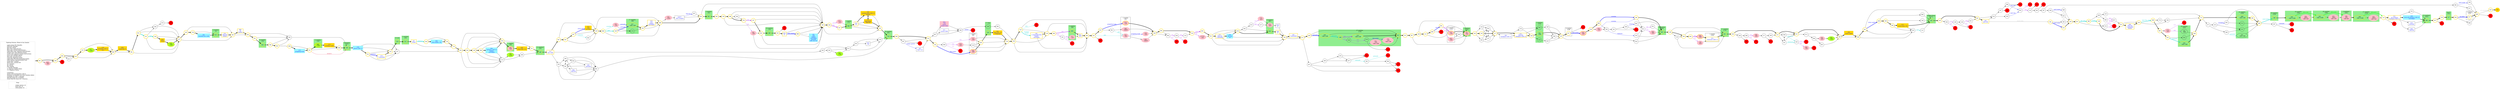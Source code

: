 digraph "Fighting Fantasy: Blood of the Zombies" {
	// graph defaults
	rankdir=LR
	mclimit=20
	nodesep=.3 // changes horizontal separation of nodes
	ranksep=.4 // changes vertical separation of nodes
	node [height=.7
		width=.7
		shape=ellipse]

	shop [label = "Shop\n\n \
		rubber gloves: $1\l \
		hack saw: $1\l \
		steel pulley: $1\l"
		color = "gray"
		shape = "box"]

	// a box for a graph label
	// note that you can override the defaults set above
	myTitle [label = "Fighting Fantasy: Blood of the Zombie\n\n \
		Light Green Fill: Benefits\l \
		Pink Fill: Damage\l \
		Red Fill: Death\l \
		Blue Text: Items/Events\l \
		Blue Line: Forced Items/Events\l \
		Light Blue Line: Optional Items/Events\l \
		Purple Line: Dice Related Events\l \
		Green Line: Special Combat Instructions\l \
		Grey Line: Hidden Option\l \
		Red Line: Possible Error\l \
		Gold Fill: Required Nodes\l \
		Light Blue Fill: Recommended Nodes\l \
		Gold Outline: Recommended Path\l \
		Green Box: Combat\l \
		White Box: Zombie Kill\l \
		ST: Stamina\l \
		AT: Attack\l \
		ZB: Zombie\l \
		*: Double Damage\l \
		**: Special Combat Rules\l \
		***: Negative Status\l\l \
		Comments:\l \
		Starts with barehanded (1d6-3). \l \
		Numbers in brackets are total zombies killed.\l \
		Grenades do 2d6+1 damage.\l \
		Med Kit heals for 4 stamina.\l \
		Small Med Kit heals for 2 stamina.\l"
		color = "gray"
		shape = "box"]

	subgraph Required {
		node [style = "filled" color = "gold" fillcolor = "gold" fontcolor = "blue" shape = "rect"]
		178
		036
		329
		273
		349
		111
		105
		272
		351
		296
		077
		225 [fontcolor = "black" shape = "octagon"]
	}

	subgraph Optional {
		node [style = "filled" color = "cadetblue1" fillcolor = "cadetblue1" fontcolor = "blue" shape = "rect"]
		291
		170
		136
		063
		304
		181
		239
		236
	}


	subgraph Recommended {
		node [penwidth=3 color = "gold"]
		001
		194
		345
		073
		255
		317 [style = "filled" fillcolor = "greenyellow"]
		178 [shape = "rect" fontcolor = "blue"]
		093
		036
		391
		051
		131
		229
		329
		028 [style = "filled" fillcolor = "greenyellow"]
		157
		103
		378
		291 [shape = "rect" fontcolor = "blue"]
		013
		235 [shape = "rect" fontcolor = "blue"]
		265
		084 [shape = "rect" fontcolor = "blue"]
		202
		141
		244
		395
		032
		009
		170 [shape = "rect" fontcolor = "blue"]
		321
		069 [style = "filled" fillcolor = "greenyellow"]
		273 [shape = "rect" fontcolor = "blue"]
		309
		109
		136 [shape = "rect" fontcolor = "blue"]
		152
		078 [shape = "rect" fontcolor = "blue"]
		210
		379
		122
		187 [shape = "rect" fontcolor = "blue"]
		018
		063 [shape = "rect" fontcolor = "blue"]
		278
		173
		250
		354
		126
		386
		304 [shape = "rect" fontcolor = "blue"]
		223
		089 [style = "filled" fillcolor = "pink"]
		349
		311
		148
		373 [shape = "rect" fontcolor = "blue"]
		047
		347
		297
		111
		129
		066
		259
		357
		145
		213 [shape = "rect" fontcolor = "blue"]
		388
		025
		301
		365
		139
		288
		324
		167
		041
		189
		232
		056 [shape = "rect" fontcolor = "blue"]
		086
		181 [shape = "rect" fontcolor = "blue"]
		160
		204
		237
		399
		334 [shape = "rect" fontcolor = "blue"]
		105
		272
		252
		176
		006
		155
		135
		340 [style = "filled" fillcolor = "pink"]
		026
		143
		351
		276
		226
		133
		162 [shape = "rect" fontcolor = "blue"]
		119
		290
		363
		083 [shape = "rect" fontcolor = "blue"]
		030
		322
		015
		314 [style = "filled" fillcolor = "pink"]
		359
		393
		124
		042
		221
		137 [shape = "rect" fontcolor = "blue"]
		239 [shape = "rect" fontcolor = "blue"]
		076
		053
		268 [shape = "rect" fontcolor = "blue"]
		183
		302 [shape = "rect" fontcolor = "blue"]
		271
		339
		200
		108
		253
		017
		215
		007
		146
		112
		046
		361
		231 [style = "filled" fillcolor = "pink"]
		367 [style = "filled" fillcolor = "pink"]
		316
		159
		177
		222 [shape = "rect" fontcolor = "blue"]
		258
		142
		123
		257
		050 [style = "filled" fillcolor = "pink"]
		234
		080
		185
		045
		149
		294
		005
		098 [style = "filled" fillcolor = "pink"]
		070
		341
		245
		212
		312
		193
		296 [shape = "rect" fontcolor = "blue"]
		238
		201
		358
		328
		264
		077 [shape = "rect" fontcolor = "blue"]
		158
		019
		207
		283 [shape = "rect" fontcolor = "blue"]
		161
		372
		230
		057
		380
		138
		251
		090 [shape = "rect" fontcolor = "blue"]
		320
		396
		082
		310
		209
		298
		172
		008
		382
		040
		199
		280
		182
		168
		360
		110
		224 [shape = "rect" fontcolor = "blue"]
		236 [shape = "rect" fontcolor = "blue"]
		369
		247
		144
		117
		044
		217
		400
		333
		225
	}

	subgraph Combat {
		style = "filled" color = "palegreen2"
		subgraph cluster_ZOMBIE1 {
			label = "2 zombies\n (2)"
			013
		}

		subgraph cluster_ZOMBIE2 {
			label = "8 zombies\n (10)"
			244
		}

		subgraph cluster_ZOMBIE3 {
			label = "3 zombies\n (13)"
			069 [label = "\N\n +2ST"]
		}

		subgraph cluster_ZOMBIE4 {
			label = "4 zombies\n (17)"
			109
		}

		subgraph cluster_RAT {
			label = "15 rats"
			379
		}

		subgraph cluster_ZOMBIE5 {
			label = "2 zombies\n (19)"
			122
		}

		subgraph cluster_ZOMBIE6 {
			label = "1 zombie\n (20)"
			089 [label = "\N\n -1ST"]
		}

		subgraph cluster_ZOMBIE7 {
			label = "12 zombies*\n (32)"
			148
		}

		subgraph cluster_ZOMBIE8 {
			label = "17 zombies\n (49)"
			357 [label = "\N\n -2d6+1ZB"]
			270
		}

		subgraph cluster_ZOMBIE9 {
			label = "2 zombies\n (51)"
			301
		}

		subgraph cluster_ZOMBIE10 {
			label = "19 zombies\n (70)"
			189
		}

		subgraph cluster_ZOMBIE11 {
			label = "1 zombie\n (71)"
			399
		}

		subgraph cluster_ZOMBIE12 {
			label = "16 zombies\n (87)"
			176
		}

		subgraph cluster_DOGS {
			label = "17 dogs"
			143
			326 [label = "\N*"]
		}

		subgraph cluster_ZOMBIE14 {
			label = "6 zombies\n (97)"
			053
			375 [style = "filled" color = "pink" label = "\N\n -6ST"]
		}

		subgraph cluster_ZOMBIE15 {
			label = "27 zombies\n (124)"
			017
			079
			108
			184
			200 [label = "\N\n -2d6+1ZB"]
			253 [label = "\N\n -2d6+1ZB"]
			275 [style = "filled" color = "pink" label = "\N\n -2ST\n -2d6+1ZB"]
			352 [style = "filled" color = "pink" label = "\N\n -2ST\n -2d6+1ZB"]
		}

		subgraph cluster_ZOMBIE17 {
			label = "7 zombies\n (132)"
			367 [label = "\N\n -2ST"]
		}

		subgraph cluster_ZOMBIE18 {
			label = "2 zombies\n (134)"
			303
			318
			142 [label = "\N\n -2ZB"]
		}

		subgraph cluster_ZOMBIE20 {
			label = "20 zombies\n (158)"
			045
		}

		subgraph cluster_ZOMBIE22 {
			label = "17 zombies\n (176)"
			341
		}

		subgraph cluster_ZOMBIE_KONG {
			label = "Zombie Kong\n (177)"
			158
		}

		subgraph cluster_ZOMBIE23 {
			label = "28 zombies\n (205)"
			195 [label = "\N\n -9ZB"]
			262
			209 [label = "\N\n -2d6+1ZB"]
		}

		subgraph cluster_ZOMBIE24 {
			label = "24 zombies\n (229)"
			008 [label = "\N\n -2d6+1ZB"]
			074
			151
			331 [label = "\N\n -2d6+1ZB"]
		}

		subgraph cluster_ZOMBIE25 {
			label = "10 zombies\n (239)"
			199
		}

		subgraph cluster_ZOMBIE26 {
			label = "24 zombies\n (263)"
			280 [label = "\N\n -2d6+15ZB"]
			256 [style = "filled" color = "pink" label = "\N\n -ZBST\n 1d6+2AT"]
		}

		subgraph cluster_ZOMBIE27 {
			label = "26 zombies\n (289)"
			182 [label = "\N\n -2d6+15ZB"]
			022 [style = "filled" color = "pink" label = "\N\n -ZBST\n 1d6+2AT"]
		}

		subgraph cluster_ZOMBIE28 {
			label = "2 zombies*\n (291)"
			168 [style = "filled" color = "pink" label = "\N\n -4ST\n 1d6-3AT"]
		}

		subgraph cluster_ZOMBIE29 {
			label = "27 zombies\n (318)"
			360 [label = "\N\n -2d6+15ZB"]
			325 [style = "filled" color = "pink" label = "\N\n -ZBST\n 1d6+2AT"]
		}

		subgraph cluster_ZOMBIE30 {
			label = "13 zombies*\n (331)"
			369
		}
		
		subgraph cluster_ZOMBIE33 {
			label = "2 zombies\n (90)"
			363
			371 [style = "filled" color = "pink" label = "\N\n -1ST"]
		}
		subgraph cluster_YURR {
			label = "Yurr**\n (332)"
			117
		}
	}

	subgraph cluster_ZOMBIE13 {
		label = "1 zombie\n (88)"
		218
		115 [style = "filled" color = "pink" label = "\N\n -3ST"]
		340 [label = "\N\n -3ST"]
	}

	subgraph cluster_ZOMBIE16 {
		label = "1 zombie\n (125)"
		002 [style = "filled" color = "pink" label = "\N\n -3ST"]
		231 [label = "\N\n -1ST"]
	}

	subgraph cluster_ZOMBIE19 {
		label = "4 zombie\n (138)"
		257
	}

	subgraph cluster_ZOMBIE21 {
		label = "1 zombie\n (159)"
		070
	}

	subgraph cluster_ZOMBIE31 {
		label = "1 zombie\n (333)"
		217
	}

	subgraph cluster_ZOMBIE32 {
		label = "1 zombie\n (91)"
		242 [style = "filled" color = "pink" label = "\N\n -2ST"]
		314 [label = "\N\n -1ST"]
		368 [style = "filled" color = "pink" label = "\N\n -2d6ST"]
	}

	subgraph Death {
		node [style = "filled" color = "red"]
		010
		011
		039
		065
		067
		087
		101
		104
		128
		134
		154
		163
		165
		174
		186
		196
		205
		211
		216
		219
		228
		241
		243
		254
		266
		286
		289
		292
		299
		307
		315
		374
		376
		353
		383
		389
		390
		392
	}

	subgraph Boost {
		node [style = "filled" color = "greenyellow"]
		028 [label = "\N\n +3ST"]
		260 [label = "\N\n +2ST"]
		295 [label = "\N\n +2ST"]
		306 [label = "\N\n +2ST"]
		317 [label = "\N\n +2ST"]
	}

	subgraph Damage {
		node [style = "filled" color = "pink"]
		023 [shape = "rect" fontcolor = "blue" label = "\N\n -1ST\n armor\n sword (1d6)"]
		050 [label = "\N\n -4ST"]
		059 [label = "\N\n -3ST"]
		075 [label = "\N\n -2ST"]
		098 [label = "\N\n -3ST"]
		130 [label = "\N\n -6ST"]
		070 [shape = "rect" fontcolor = "blue" label = "\N\n chainsaw (2d6+3)"]
		099 [label = "\N\n -2d6ST"]
		150 [label = "\N\n -1ST"]
		171 [label = "\N***\n -2ST"]
		175 [label = "\N\n -4ST"]
		179 [label = "\N\n -3ST"]
		188 [label = "\N\n -3ST"]
		192 [label = "\N\n -1ST"]
		261 [label = "\N\n -10ST"]
		308 [label = "\N\n -4ST"]
		319 [label = "\N\n -6ST"]
		343 [label = "\N\n -1ST"]
		366 [label = "\N\n -3ST"]
		381 [label = "\N\n -5ST"]
		398 [label = "\N\n -4ST"]
	}

	subgraph Key_Item {
		node [fontcolor = "blue" shape = "rect"]
		016 [label = "\N\n grenade"]
		020 [label = "\N\n $7"]
		036 [label = "\N\n small key: 9"]
		048 [label = "\N\n Med Kit"]
		056 [label = "\N\n $7"]
		061 [label = "\N\n Yurr: 121"]
		063 [label = "\N\n lock combo: 181"]
		071 [label = "\N\n sword (1d6)"]
		077 [label = "\N\n stock room: 161"]
		078 [label = "\N\n 2 grenades"]
		083 [label = "\N\n $10"]
		084 [label = "\N\n $2\n bullets"]
		090 [label = "\N\n Med Kit\n 2 grenades\n bullets"]
		092 [label = "\N\n handgun (1d6+2)"]
		106 [label = "\N***\n -best weapon\n"]
		105 [label = "\N\n machine gun (2d6+5)\n bullets"]
		111 [label = "\N\n $45\n car keys"]
		136 [label = "\N\n pistol (1d6+2)"]
		137 [label = "\N\n Med Kit\n 2 grenades"]
		162 [label = "\N\n 2 small Med Kits\n bullets\n cartridges"]
		170 [label = "\N\n grappling hook"]
		178 [label = "\N\n penknife (1d6-2)\n $15"]
		181 [label = "\N\n $44\n bullets\n cartridges\n grenade\n info: my car"]
		187 [label = "\N\n locket"]
		208 [label = "\N\n Med Kit"]
		213 [label = "\N\n $15\n bullets\n cartridges"]
		222 [label = "\N\n Med Kit\n handgun (1d6+2)"]
		224 [label = "\N\n -all weapons\n handgun (1d6+2)"]
		235 [label = "\N\n Med Kit\n bullets"]
		236 [label = "\N\n sawn-off shotgun (1d6+4)\n cartridges"]
		239 [label = "\N\n lab coat\n $3"]
		263 [label = "\N\n $4"]
		268 [label = "\N\n $7"]
		272 [label = "\N\n flak jacket\n Med Kit"]
		273 [label = "\N\n crowbar (1d6)"]
		283 [label = "\N\n gate key"]
		291 [label = "\N\n baseball bat (1d6)"]
		293 [label = "\N\n grenade"]
		296 [label = "\N\n white rabbit"]
		302 [label = "\N\n 3 grenades"]
		304 [label = "\N\n shotgun (1d6+5)\n bullets\n cartridges"]
		329 [label = "\N\n Shop"]
		334 [label = "\N\n $5"]
		349 [label = "\N\n brass key: 111"]
		351 [label = "\N\n keys No. 1-8\n 2 Med Kit"]
		373 [label = "\N\n axe (1d6)"]
	}

	{
		rank = same
		105
		272
	}
	
	{
		rank = same
		033
		147
	}
	
	{
		rank = same
		038
		197
	}
	
	{
		rank = same
		281
		246
	}

	myTitle -> 001 [penwidth = 3]
	001 -> 059
	001 -> 194 [penwidth = 3]
	002 -> 336
	002 -> 367
	003 -> 193
	004 -> 389 [color = "purple" fontcolor = "purple" label = "1-3"]
	004 -> 058 [color = "purple" fontcolor = "purple" label = "4-6"]
	005 -> 130 [color = "purple" fontcolor = "purple" label = "1-3"]
	005 -> 098 [penwidth = 3 color = "purple" fontcolor = "purple" label = "4-6"]
	006 -> 397
	006 -> 155 [penwidth = 3]
	007 -> 146 [penwidth = 3]
	007 -> 367
	008 -> 382 [penwidth = 3]
	009 -> 170 [penwidth = 3]
	009 -> 321
	010
	011
	012 -> 054
	012 -> 220
	013 -> 235 [penwidth = 3]
	014 -> 107
	014 -> 350
	015 -> 314 [penwidth = 3 color = "blue" fontcolor = "blue" label = "grappling hook"]
	015 -> 091
	016 -> 369
	017 -> 215 [penwidth = 3]
	018 -> 063 [penwidth = 3]
	018 -> 278
	019 -> 356
	019 -> 207 [penwidth = 3]
	020 -> 183
	021 -> 073
	022 -> 168
	023 -> 248
	024 -> 045
	024 -> 031
	025 -> 301 [penwidth = 3]
	025 -> 160
	026 -> 143 [penwidth = 3]
	026 -> 276
	027 -> 251
	028 -> 157 [penwidth = 3]
	029 -> 123
	029 -> 384
	030 -> 322 [penwidth = 3]
	031 -> 188 [color = "purple" fontcolor = "purple" label = "1-3"]
	031 -> 335 [color = "purple" fontcolor = "purple" label = "4-6"]
	032 -> 009 [penwidth = 3 color = "grey" fontcolor = "grey" label = "small key"]
	032 -> 385
	033 -> 177
	033 -> 147 [dir = "both"]
	034 -> 293
	034 -> 281
	034 -> 081
	035 -> 205 [color = "purple" fontcolor = "purple" label = "1-3"]
	035 -> 114 [color = "purple" fontcolor = "purple" label = "4-6"]
	036 -> 391 [penwidth = 3]
	037 -> 010
	037 -> 180
	037 -> 163
	038 -> 312
	038 -> 197 [dir = "both"]
	038 -> 203 [color = "cyan3" fontcolor = "cyan3" label = "chainsaw"]
	039
	040 -> 199 [penwidth = 3 color = "cyan3" fontcolor = "cyan3" label = "steel pulley"]
	040 -> 387
	041 -> 189 [penwidth = 3]
	041 -> 160
	042 -> 221 [penwidth = 3]
	043 -> 128
	043 -> 287
	044 -> 217 [penwidth = 3 color = "blue" fontcolor = "blue" label = "car keys"]
	044 -> 096
	045 -> 149 [penwidth = 3]
	046 -> 361 [penwidth = 3 color = "blue" fontcolor = "blue" label = "gun"]
	046 -> 186
	047 -> 347 [penwidth = 3]
	047 -> 129
	048 -> 369
	049 -> 383 [color = "purple" fontcolor = "purple" label = "1-2"]
	049 -> 319 [color = "purple" fontcolor = "purple" label = "3-4"]
	049 -> 115 [color = "purple" fontcolor = "purple" label = "5-6"]
	050 -> 234 [penwidth = 3]
	051 -> 131 [penwidth = 3 color = "cyan3" fontcolor = "cyan3" label = "$"]
	051 -> 157
	051 -> 284
	052 -> 230
	053 -> 268 [penwidth = 3]
	054 -> 263
	054 -> 220
	055 -> 207
	056 -> 086 [penwidth = 3 color = "blue" fontcolor = "blue" label = "lock combo"]
	056 -> 160
	057 -> 214
	057 -> 380 [penwidth = 3 color = "cyan3" fontcolor = "cyan3" label = "lab coat"]
	058 -> 211 [color = "purple" fontcolor = "purple" label = "1-3"]
	058 -> 153 [color = "purple" fontcolor = "purple" label = "4-6"]
	059 -> 194
	060 -> 158
	061 -> 155
	062 -> 045
	062 -> 031
	063 -> 278 [penwidth = 3]
	064 -> 010
	064 -> 163
	065
	066 -> 259 [penwidth = 3 color = "cyan3" fontcolor = "cyan3" label = "gun"]
	066 -> 192 [color = "cyan3" fontcolor = "cyan3" label = "crowbar"]
	066 -> 388
	067
	068 -> 230
	069 -> 273 [penwidth = 3]
	070 -> 341 [penwidth = 3]
	071 -> 248
	072 -> 193
	072 -> 094
	073 -> 255 [penwidth = 3]
	073 -> 093
	074 -> 040
	075 -> 399
	076 -> 053 [penwidth = 3]
	076 -> 344
	077 -> 323
	077 -> 158 [penwidth = 3]
	078 -> 210 [penwidth = 3]
	078 -> 337
	079 -> 275 [color = "blue" fontcolor = "blue" label = "flak jacket"]
	079 -> 228
	080 -> 185 [penwidth = 3 color = "blue" fontcolor = "blue" label = "crowbar"]
	080 -> 300
	081 -> 176 [weight = 0.5]
	082 -> 310 [penwidth = 3]
	082 -> 179
	083 -> 030 [penwidth = 3]
	084 -> 202 [penwidth = 3]
	085 -> 100 [color = "blue" fontcolor = "blue" label = "gold locket"]
	085 -> 227
	086 -> 181 [penwidth = 3 color = "grey" fontcolor = "grey" label = "lock combo"]
	086 -> 160
	087
	088 -> 174 [color = "purple" fontcolor = "purple" label = "1-4"]
	088 -> 398 [color = "purple" fontcolor = "purple" label = "5-6"]
	089 -> 349 [penwidth = 3]
	090 -> 320 [penwidth = 3]
	091 -> 242 [color = "cyan3" fontcolor = "cyan3" label = "gun"]
	091 -> 368
	092 -> 279
	092 -> 222
	093 -> 036 [penwidth = 3]
	093 -> 391
	094 -> 308
	094 -> 003
	095 -> 226
	096 -> 400
	097 -> 023
	097 -> 071
	097 -> 248
	098 -> 070 [penwidth = 3]
	099 -> 359
	100 -> 400
	101
	102 -> 374
	102 -> 190
	103 -> 378 [penwidth = 3]
	103 -> 265
	104
	105 -> 272 [penwidth = 3 dir = "both"]
	105 -> 252
	106 -> 267 [color = "blue" fontcolor = "blue" label = "-Med Kit"]
	106 -> 025
	107 -> 266
	107 -> 394
	108 -> 184 [color = "purple" fontcolor = "purple" label = "1-3"]
	108 -> 253 [penwidth = 3 color = "purple" fontcolor = "purple" label = "4-6"]
	109 -> 136 [penwidth = 3]
	110 -> 292
	110 -> 224 [penwidth = 3]
	111 -> 129 [penwidth = 3]
	112 -> 046 [penwidth = 3]
	112 -> 367
	113 -> 295
	113 -> 198
	114 -> 390
	114 -> 043
	115 -> 026
	115 -> 276
	116 -> 177
	116 -> 033
	116 -> 147
	117 -> 044 [penwidth = 3]
	118 -> 294
	118 -> 341
	119 -> 290 [penwidth = 3]
	119 -> 030
	120 -> 172
	121 -> 158
	122 -> 187 [penwidth = 3]
	123 -> 257 [penwidth = 3]
	123 -> 024
	124 -> 042 [penwidth = 3 color = "purple" fontcolor = "purple" label = "1-3"]
	124 -> 171 [color = "purple" fontcolor = "purple" label = "4-6"]
	125 -> 305 [color = "blue" fontcolor = "blue" label = "crowbar"]
	125 -> 151
	126 -> 386 [penwidth = 3]
	126 -> 223
	126 -> 113
	127 -> 375
	128
	129 -> 066 [penwidth = 3]
	129 -> 388
	130 -> 070
	131 -> 229 [penwidth = 3 color = "cyan3" fontcolor = "cyan3" label = "-$10"]
	131 -> 157
	131 -> 284
	132 -> 369
	133 -> 162 [penwidth = 3 color = "cyan3" fontcolor = "cyan3" label = "crowbar/\n sword"]
	133 -> 196 [color = "cyan3" fontcolor = "cyan3" label = "gun"]
	133 -> 030
	133 -> 119
	134
	135 -> 340 [penwidth = 3 color = "blue" fontcolor = "blue" label = "flak jacket"]
	135 -> 049
	136 -> 152 [penwidth = 3]
	136 -> 210
	136 -> 337
	137 -> 239 [penwidth = 3]
	137 -> 076
	137 -> 183
	138 -> 251 [penwidth = 3]
	139 -> 288 [penwidth = 3]
	139 -> 160
	140 -> 289
	140 -> 156
	141 -> 244 [penwidth = 3]
	141 -> 385
	142 -> 123 [penwidth = 3]
	142 -> 384
	143 -> 351 [penwidth = 3]
	144 -> 117 [penwidth = 3]
	145 -> 213 [penwidth = 3]
	145 -> 388
	146 -> 112 [penwidth = 3]
	146 -> 367
	147 -> 177
	//147 -> 033
	148 -> 373 [penwidth = 3]
	149 -> 294 [penwidth = 3]
	149 -> 118
	149 -> 341
	150 -> 359
	151 -> 040
	152 -> 078 [penwidth = 3 color = "blue" fontcolor = "blue" label = "crowbar"]
	152 -> 210
	152 -> 337
	153 -> 124
	154
	155 -> 135 [penwidth = 3]
	155 -> 097
	156 -> 289 [color = "purple" fontcolor = "purple" label = "1-4"]
	156 -> 055 [color = "purple" fontcolor = "purple" label = "5-6"]
	157 -> 103 [penwidth = 3]
	157 -> 265
	158 -> 019 [penwidth = 3]
	159 -> 177 [penwidth = 3]
	159 -> 033
	159 -> 147
	160 -> 204 [penwidth = 3]
	160 -> 252
	161 -> 372 [penwidth = 3 color = "blue" fontcolor = "blue" label = "gold locket"]
	161 -> 285
	162 -> 030
	162 -> 119 [penwidth = 3]
	163
	164 -> 172
	165
	166 -> 158
	167 -> 041 [penwidth = 3]
	167 -> 160
	168 -> 360 [penwidth = 3]
	169 -> 123
	169 -> 384
	170 -> 321 [penwidth = 3]
	171 -> 221
	172 -> 377
	172 -> 008 [penwidth = 3]
	173 -> 250 [penwidth = 3]
	174
	175 -> 375
	176 -> 006 [penwidth = 3]
	177 -> 092
	177 -> 222 [penwidth = 3]
	178 -> 093 [penwidth = 3]
	179 -> 104 [color = "purple" fontcolor = "purple" label = "1-3"]
	179 -> 195 [color = "purple" fontcolor = "purple" label = "4-6"]
	180 -> 327
	180 -> 233
	181 -> 160 [penwidth = 3]
	182 -> 168 [penwidth = 3 color = "green" fontcolor = "green" label = "AT>=26"]
	182 -> 022
	183 -> 302 [penwidth = 3]
	183 -> 271
	184 -> 352 [color = "purple" fontcolor = "purple" label = "1-3"]
	184 -> 079 [color = "purple" fontcolor = "purple" label = "4-6"]
	185 -> 045 [penwidth = 3]
	185 -> 031
	186
	187 -> 018 [penwidth = 3 color = "cyan3" fontcolor = "cyan3" label = "hacksaw"]
	187 -> 173
	188 -> 045
	189 -> 232 [penwidth = 3]
	190 -> 062 [color = "blue" fontcolor = "blue" label = "sword"]
	190 -> 374
	191 -> 067 [color = "purple" fontcolor = "purple" label = "1-3"]
	191 -> 371 [color = "purple" fontcolor = "purple" label = "4-6"]
	192 -> 357 [color = "blue" fontcolor = "blue" label = "-grenade"]
	192 -> 270
	193 -> 296 [penwidth = 3]
	193 -> 238
	194 -> 299
	194 -> 345 [penwidth = 3]
	195 -> 298
	196
	197 -> 312
	//197 -> 038
	197 -> 203 [color = "cyan3" fontcolor = "cyan3" label = "chainsaw"]
	198 -> 148
	199 -> 280 [penwidth = 3]
	200 -> 108 [penwidth = 3 color = "cyan3" fontcolor = "cyan3" label = "-grenade"]
	200 -> 017
	201 -> 358 [penwidth = 3 color = "blue" fontcolor = "blue" label = "white rabbit"]
	201 -> 158
	202 -> 141 [penwidth = 3]
	202 -> 385
	203 -> 154 [color = "purple" fontcolor = "purple" label = "1-3"]
	203 -> 366 [color = "purple" fontcolor = "purple" label = "4-6"]
	204 -> 075 [color = "purple" fontcolor = "purple" label = "1-3"]
	204 -> 237 [penwidth = 3 color = "purple" fontcolor = "purple" label = "4-6"]
	205
	206 -> 324
	206 -> 160
	207 -> 283 [penwidth = 3]
	207 -> 014
	208 -> 246
	208 -> 081
	209 -> 298 [penwidth = 3]
	210 -> 379 [penwidth = 3]
	210 -> 337
	211
	212 -> 312 [penwidth = 3]
	212 -> 038
	212 -> 197
	213 -> 388 [penwidth = 3]
	214 -> 353 [color = "purple" fontcolor = "purple" label = "1-3"]
	214 -> 027 [color = "purple" fontcolor = "purple" label = "4-6"]
	215 -> 007 [penwidth = 3]
	216
	217 -> 400 [penwidth = 3]
	218 -> 026
	218 -> 276
	219
	220 -> 176
	221 -> 137 [penwidth = 3]
	221 -> 076
	221 -> 183
	222 -> 303
	222 -> 258 [penwidth = 3]
	223 -> 089 [penwidth = 3]
	223 -> 311
	224 -> 132
	224 -> 048
	224 -> 236 [penwidth = 3]
	224 -> 016
	225
	226 -> 030
	226 -> 119
	226 -> 133 [penwidth = 3]
	227 -> 400
	228
	229 -> 329 [penwidth = 3]
	229 -> 157
	230 -> 057 [penwidth = 3]
	231 -> 336
	231 -> 367 [penwidth = 3]
	232 -> 376
	232 -> 056 [penwidth = 3]
	233 -> 087
	233 -> 327
	234 -> 080 [penwidth = 3]
	234 -> 343
	235 -> 265 [penwidth = 3]
	236 -> 369 [penwidth = 3]
	237 -> 399 [penwidth = 3]
	238 -> 323
	238 -> 201 [penwidth = 3]
	239 -> 076 [penwidth = 3]
	239 -> 183
	240 -> 342
	240 -> 012
	241
	242 -> 150 [color = "blue" fontcolor = "blue" label = "grappling hook"]
	242 -> 099
	243
	244 -> 395 [penwidth = 3]
	245 -> 212 [penwidth = 3]
	245 -> 348
	246 -> 034
	246 -> 281 [dir = "both"]
	246 -> 081
	247 -> 011
	247 -> 144 [penwidth = 3]
	248 -> 039 [color = "blue" fontcolor = "blue" label = "armor"]
	248 -> 326
	249 -> 212
	250 -> 354 [penwidth = 3]
	250 -> 223
	250 -> 113
	251 -> 090 [penwidth = 3]
	251 -> 320
	252 -> 176 [penwidth = 3]
	253 -> 017 [penwidth = 3]
	254
	255 -> 317 [penwidth = 3]
	255 -> 093
	256 -> 182
	257 -> 050 [penwidth = 3 color = "blue" fontcolor = "blue" label = "flak jacket"]
	257 -> 241
	258 -> 142 [penwidth = 3]
	258 -> 318
	259 -> 357 [penwidth = 3 color = "blue" fontcolor = "blue" label = "-grenade"]
	259 -> 270
	260 -> 193
	261 -> 106
	262 -> 298
	263 -> 220
	264 -> 077 [penwidth = 3]
	264 -> 323
	265 -> 084 [penwidth = 3]
	265 -> 202
	266
	267 -> 025
	268 -> 183 [penwidth = 3]
	269 -> 331 [color = "cyan3" fontcolor = "cyan3" label = "-grenade"]
	269 -> 151
	270 -> 145
	271 -> 037
	271 -> 339 [penwidth = 3]
	//272 -> 105
	272 -> 252 [penwidth = 3]
	273 -> 309 [penwidth = 3]
	274 -> 164
	275 -> 017
	276 -> 226 [penwidth = 3]
	277 -> 134
	277 -> 249
	278 -> 173 [penwidth = 3]
	279 -> 303
	279 -> 258
	280 -> 182 [penwidth = 3 color = "green" fontcolor = "green" label = "AT>=24"]
	280 -> 256
	281 -> 208
	//281 -> 246
	281 -> 081
	282 -> 307 [color = "cyan3" fontcolor = "cyan3" label = "-grenade"]
	282 -> 064
	283 -> 161 [penwidth = 3 color = "grey" fontcolor = "grey" label = "stock room"]
	283 -> 014
	284 -> 370
	284 -> 157
	285 -> 230
	286
	287 -> 085
	287 -> 338
	288 -> 206
	288 -> 324 [penwidth = 3]
	288 -> 160
	289
	290 -> 191 [color = "purple" fontcolor = "purple" label = "1-3"]
	290 -> 363 [penwidth = 3 color = "purple" fontcolor = "purple" label = "4-6"]
	291 -> 013 [penwidth = 3]
	292
	293 -> 281
	293 -> 081
	294 -> 005 [penwidth = 3]
	294 -> 341
	295 -> 198
	296 -> 238 [penwidth = 3]
	297 -> 111 [penwidth = 3 color = "blue" fontcolor = "blue" label = "brass key"]
	297 -> 362 [color = "cyan3" fontcolor = "cyan3" label = "crowbar"]
	297 -> 129
	298 -> 172 [penwidth = 3]
	299
	300 -> 355 [color = "blue" fontcolor = "blue" label = "hacksaw"]
	300 -> 102
	301 -> 365 [penwidth = 3]
	302 -> 271 [penwidth = 3]
	303 -> 169
	304 -> 223 [penwidth = 3]
	304 -> 113
	305 -> 074
	305 -> 040
	306 -> 012
	307
	308 -> 260
	309 -> 109 [penwidth = 3]
	310 -> 209 [penwidth = 3 color = "cyan3" fontcolor = "cyan3" label = "-grenade"]
	310 -> 262
	311 -> 148 [penwidth = 3]
	312 -> 072
	312 -> 193 [penwidth = 3]
	313 -> 175 [color = "purple" fontcolor = "purple" label = "1-3"]
	313 -> 127 [color = "purple" fontcolor = "purple" label = "4-6"]
	314 -> 359 [penwidth = 3]
	315
	316 -> 159 [penwidth = 3]
	316 -> 116
	316 -> 330
	317 -> 178 [penwidth = 3]
	317 -> 093
	318 -> 029
	319 -> 218
	320 -> 396 [penwidth = 3 color = "cyan3" fontcolor = "cyan3" label = "keys No. 1-8"]
	320 -> 164
	321 -> 069 [penwidth = 3]
	321 -> 309 // error
	321 -> 109 [color = "crimson" fontcolor = "crimson" label = "error(?)"]
	322 -> 242 [color = "cyan3" fontcolor = "cyan3" label = "gun"]
	322 -> 286
	322 -> 015 [penwidth = 3]
	323 -> 121 [color = "cyan3" fontcolor = "cyan3" label = "Yurr"]
	323 -> 201
	324 -> 167 [penwidth = 3 color = "purple" fontcolor = "purple" label = "1-3"]
	324 -> 381 [color = "purple" fontcolor = "purple" label = "4-6"]
	325 -> 110
	326 -> 095
	327 -> 087
	327 -> 282 [color = "cyan3" fontcolor = "cyan3" label = "-grenade"]
	328 -> 166
	328 -> 264 [penwidth = 3]
	329 -> 028 [penwidth = 3]
	329 -> 157
	330 -> 177
	330 -> 033
	330 -> 147
	331 -> 040
	332 -> 246
	332 -> 281
	332 -> 081
	333 -> 225 [penwidth = 3]
	334 -> 105 [penwidth = 3]
	334 -> 272
	334 -> 252
	335 -> 045
	336 -> 367
	337 -> 250
	338 -> 068 [color = "blue" fontcolor = "blue" label = "gold locket"]
	338 -> 052
	339 -> 200 [penwidth = 3 color = "blue" fontcolor = "blue" label = "-grenade"]
	339 -> 017
	340 -> 026 [penwidth = 3]
	340 -> 276
	341 -> 245 [penwidth = 3]
	342 -> 306
	342 -> 012
	343 -> 185 [color = "blue" fontcolor = "blue" label = "crowbar"]
	343 -> 300
	344 -> 313
	344 -> 053
	345 -> 021
	345 -> 073 [penwidth = 3]
	346 -> 364
	346 -> 120
	347 -> 297 [penwidth = 3]
	347 -> 129
	348 -> 088
	348 -> 392
	349 -> 311 [penwidth = 3]
	350 -> 035 [color = "blue" fontcolor = "blue" label = "gate key"]
	350 -> 243
	351 -> 276 [penwidth = 3]
	352 -> 017
	353
	354 -> 126 [penwidth = 3]
	354 -> 223
	354 -> 113
	355 -> 045
	355 -> 031
	356 -> 140 [color = "purple" fontcolor = "purple" label = "1-3"]
	356 -> 219 [color = "purple" fontcolor = "purple" label = "4-6"]
	357 -> 145 [penwidth = 3]
	358 -> 060
	358 -> 328 [penwidth = 3]
	359 -> 393 [penwidth = 3]
	359 -> 004
	360 -> 110 [penwidth = 3 color = "green" fontcolor = "green" label = "AT>=27"]
	360 -> 325
	361 -> 231 [penwidth = 3 color = "purple" fontcolor = "purple" label = "1-3"]
	361 -> 002 [color = "purple" fontcolor = "purple" label = "4-6"]
	362 -> 129
	363 -> 083 [penwidth = 3]
	364 -> 353 [color = "purple" fontcolor = "purple" label = "1-3"]
	364 -> 027 [color = "purple" fontcolor = "purple" label = "4-6"]
	365 -> 139 [penwidth = 3]
	365 -> 160
	366 -> 254
	367 -> 316 [penwidth = 3]
	368 -> 359
	369 -> 247 [penwidth = 3]
	370 -> 216
	371 -> 083
	372 -> 230 [penwidth = 3]
	373 -> 047 [penwidth = 3]
	373 -> 240
	373 -> 332
	374
	375 -> 020
	376
	377 -> 125
	377 -> 269
	378 -> 291 [penwidth = 3]
	378 -> 013
	379 -> 122 [penwidth = 3]
	380 -> 138 [penwidth = 3 color = "cyan3" fontcolor = "cyan3" label = "-$100"]
	380 -> 346
	381 -> 041
	381 -> 160
	382 -> 040 [penwidth = 3]
	383
	384 -> 123
	385 -> 109
	386 -> 304 [penwidth = 3]
	386 -> 223
	386 -> 113
	387 -> 315 [color = "blue" fontcolor = "blue" label = "-grenade"]
	387 -> 065
	388 -> 261
	388 -> 025 [penwidth = 3]
	389
	390
	391 -> 157
	391 -> 051 [penwidth = 3]
	392
	393 -> 124 [penwidth = 3]
	393 -> 004
	394 -> 035 [color = "blue" fontcolor = "blue" label = "gate key"]
	394 -> 243
	395 -> 032 [penwidth = 3]
	395 -> 385
	396 -> 082 [penwidth = 3]
	396 -> 274
	397 -> 061 [color = "blue" fontcolor = "blue" label = "rubber gloves"]
	397 -> 101
	397 -> 155
	398 -> 277
	399 -> 334 [penwidth = 3]
	399 -> 252
	400 -> 333 [penwidth = 3 color = "grey" fontcolor = "grey" label = "all zombies"]
	400 -> 165
}